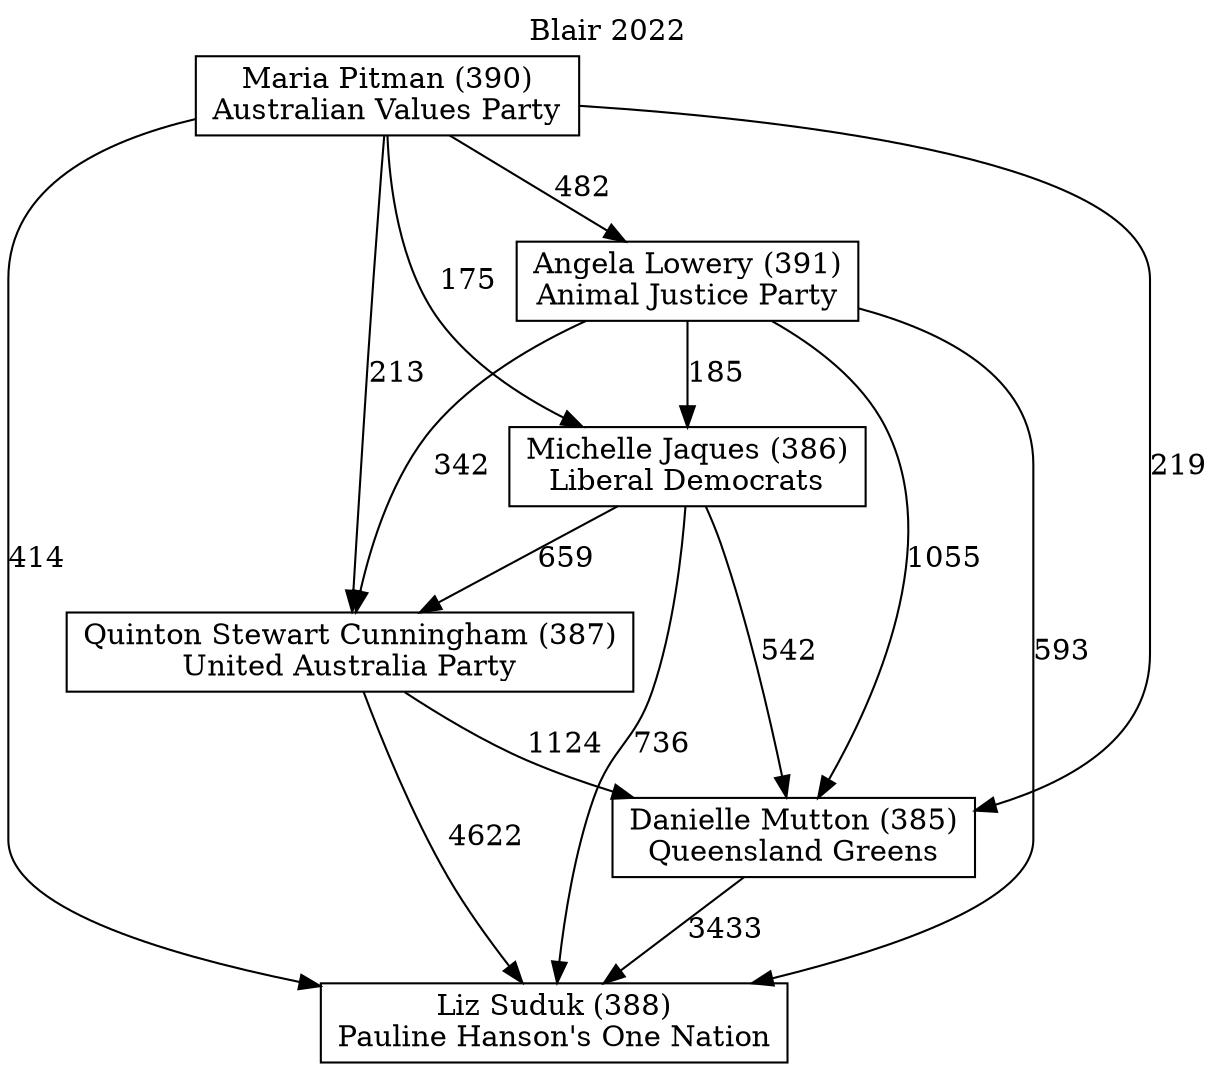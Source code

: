 // House preference flow
digraph "Liz Suduk (388)_Blair_2022" {
	graph [label="Blair 2022" labelloc=t mclimit=10]
	node [shape=box]
	"Liz Suduk (388)" [label="Liz Suduk (388)
Pauline Hanson's One Nation"]
	"Danielle Mutton (385)" [label="Danielle Mutton (385)
Queensland Greens"]
	"Quinton Stewart Cunningham (387)" [label="Quinton Stewart Cunningham (387)
United Australia Party"]
	"Michelle Jaques (386)" [label="Michelle Jaques (386)
Liberal Democrats"]
	"Angela Lowery (391)" [label="Angela Lowery (391)
Animal Justice Party"]
	"Maria Pitman (390)" [label="Maria Pitman (390)
Australian Values Party"]
	"Danielle Mutton (385)" -> "Liz Suduk (388)" [label=3433]
	"Quinton Stewart Cunningham (387)" -> "Danielle Mutton (385)" [label=1124]
	"Michelle Jaques (386)" -> "Quinton Stewart Cunningham (387)" [label=659]
	"Angela Lowery (391)" -> "Michelle Jaques (386)" [label=185]
	"Maria Pitman (390)" -> "Angela Lowery (391)" [label=482]
	"Quinton Stewart Cunningham (387)" -> "Liz Suduk (388)" [label=4622]
	"Michelle Jaques (386)" -> "Liz Suduk (388)" [label=736]
	"Angela Lowery (391)" -> "Liz Suduk (388)" [label=593]
	"Maria Pitman (390)" -> "Liz Suduk (388)" [label=414]
	"Maria Pitman (390)" -> "Michelle Jaques (386)" [label=175]
	"Angela Lowery (391)" -> "Quinton Stewart Cunningham (387)" [label=342]
	"Maria Pitman (390)" -> "Quinton Stewart Cunningham (387)" [label=213]
	"Michelle Jaques (386)" -> "Danielle Mutton (385)" [label=542]
	"Angela Lowery (391)" -> "Danielle Mutton (385)" [label=1055]
	"Maria Pitman (390)" -> "Danielle Mutton (385)" [label=219]
}
